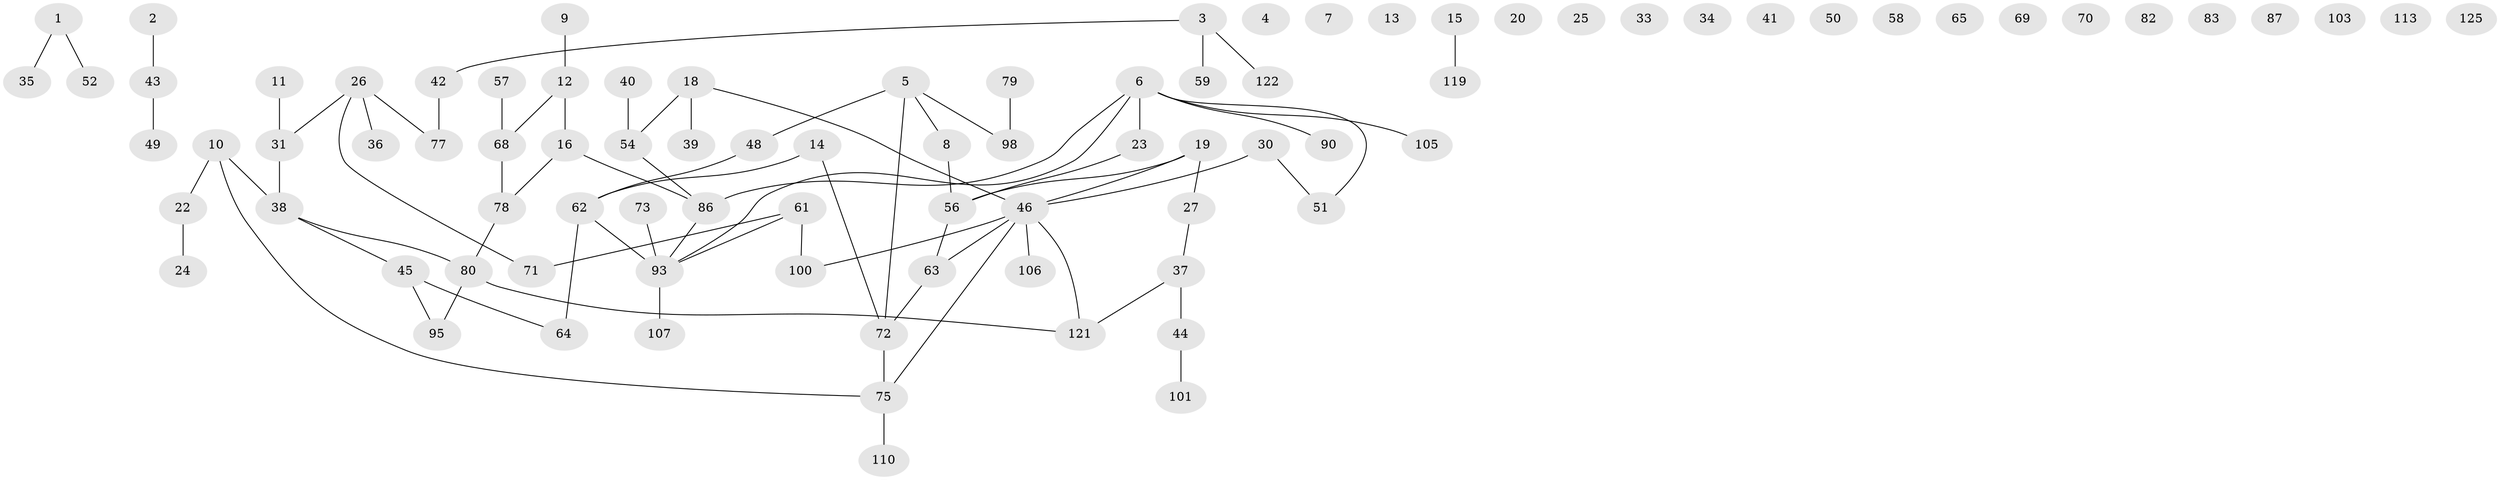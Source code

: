 // Generated by graph-tools (version 1.1) at 2025/23/03/03/25 07:23:29]
// undirected, 87 vertices, 80 edges
graph export_dot {
graph [start="1"]
  node [color=gray90,style=filled];
  1 [super="+29"];
  2;
  3 [super="+17"];
  4 [super="+115"];
  5 [super="+127"];
  6 [super="+66"];
  7;
  8 [super="+21"];
  9;
  10 [super="+120"];
  11;
  12;
  13 [super="+89"];
  14;
  15;
  16 [super="+53"];
  18 [super="+32"];
  19 [super="+99"];
  20 [super="+112"];
  22 [super="+55"];
  23;
  24;
  25;
  26 [super="+28"];
  27;
  30;
  31 [super="+47"];
  33;
  34;
  35;
  36;
  37 [super="+102"];
  38 [super="+88"];
  39;
  40;
  41;
  42 [super="+76"];
  43 [super="+60"];
  44 [super="+67"];
  45 [super="+111"];
  46 [super="+126"];
  48;
  49 [super="+104"];
  50;
  51 [super="+94"];
  52 [super="+92"];
  54 [super="+114"];
  56 [super="+74"];
  57 [super="+96"];
  58;
  59;
  61 [super="+84"];
  62 [super="+116"];
  63 [super="+124"];
  64;
  65;
  68 [super="+109"];
  69;
  70;
  71;
  72 [super="+117"];
  73;
  75 [super="+91"];
  77;
  78 [super="+85"];
  79 [super="+81"];
  80;
  82 [super="+108"];
  83;
  86 [super="+97"];
  87 [super="+118"];
  90;
  93 [super="+123"];
  95;
  98;
  100;
  101;
  103;
  105;
  106;
  107;
  110;
  113;
  119;
  121 [super="+128"];
  122;
  125;
  1 -- 35;
  1 -- 52;
  2 -- 43;
  3 -- 42;
  3 -- 59;
  3 -- 122;
  5 -- 72;
  5 -- 8;
  5 -- 48;
  5 -- 98;
  6 -- 51;
  6 -- 23;
  6 -- 105;
  6 -- 90;
  6 -- 93;
  6 -- 86;
  8 -- 56;
  9 -- 12;
  10 -- 22;
  10 -- 75;
  10 -- 38;
  11 -- 31;
  12 -- 16;
  12 -- 68;
  14 -- 62;
  14 -- 72;
  15 -- 119;
  16 -- 78;
  16 -- 86;
  18 -- 39;
  18 -- 46;
  18 -- 54;
  19 -- 27;
  19 -- 56;
  19 -- 46;
  22 -- 24;
  23 -- 56;
  26 -- 36;
  26 -- 71;
  26 -- 77;
  26 -- 31;
  27 -- 37;
  30 -- 46;
  30 -- 51;
  31 -- 38;
  37 -- 44;
  37 -- 121;
  38 -- 45;
  38 -- 80;
  40 -- 54;
  42 -- 77;
  43 -- 49;
  44 -- 101;
  45 -- 95;
  45 -- 64;
  46 -- 100;
  46 -- 121;
  46 -- 106;
  46 -- 75;
  46 -- 63;
  48 -- 62;
  54 -- 86;
  56 -- 63;
  57 -- 68;
  61 -- 100;
  61 -- 93;
  61 -- 71;
  62 -- 64;
  62 -- 93 [weight=2];
  63 -- 72;
  68 -- 78;
  72 -- 75;
  73 -- 93;
  75 -- 110;
  78 -- 80;
  79 -- 98;
  80 -- 95;
  80 -- 121;
  86 -- 93;
  93 -- 107;
}
